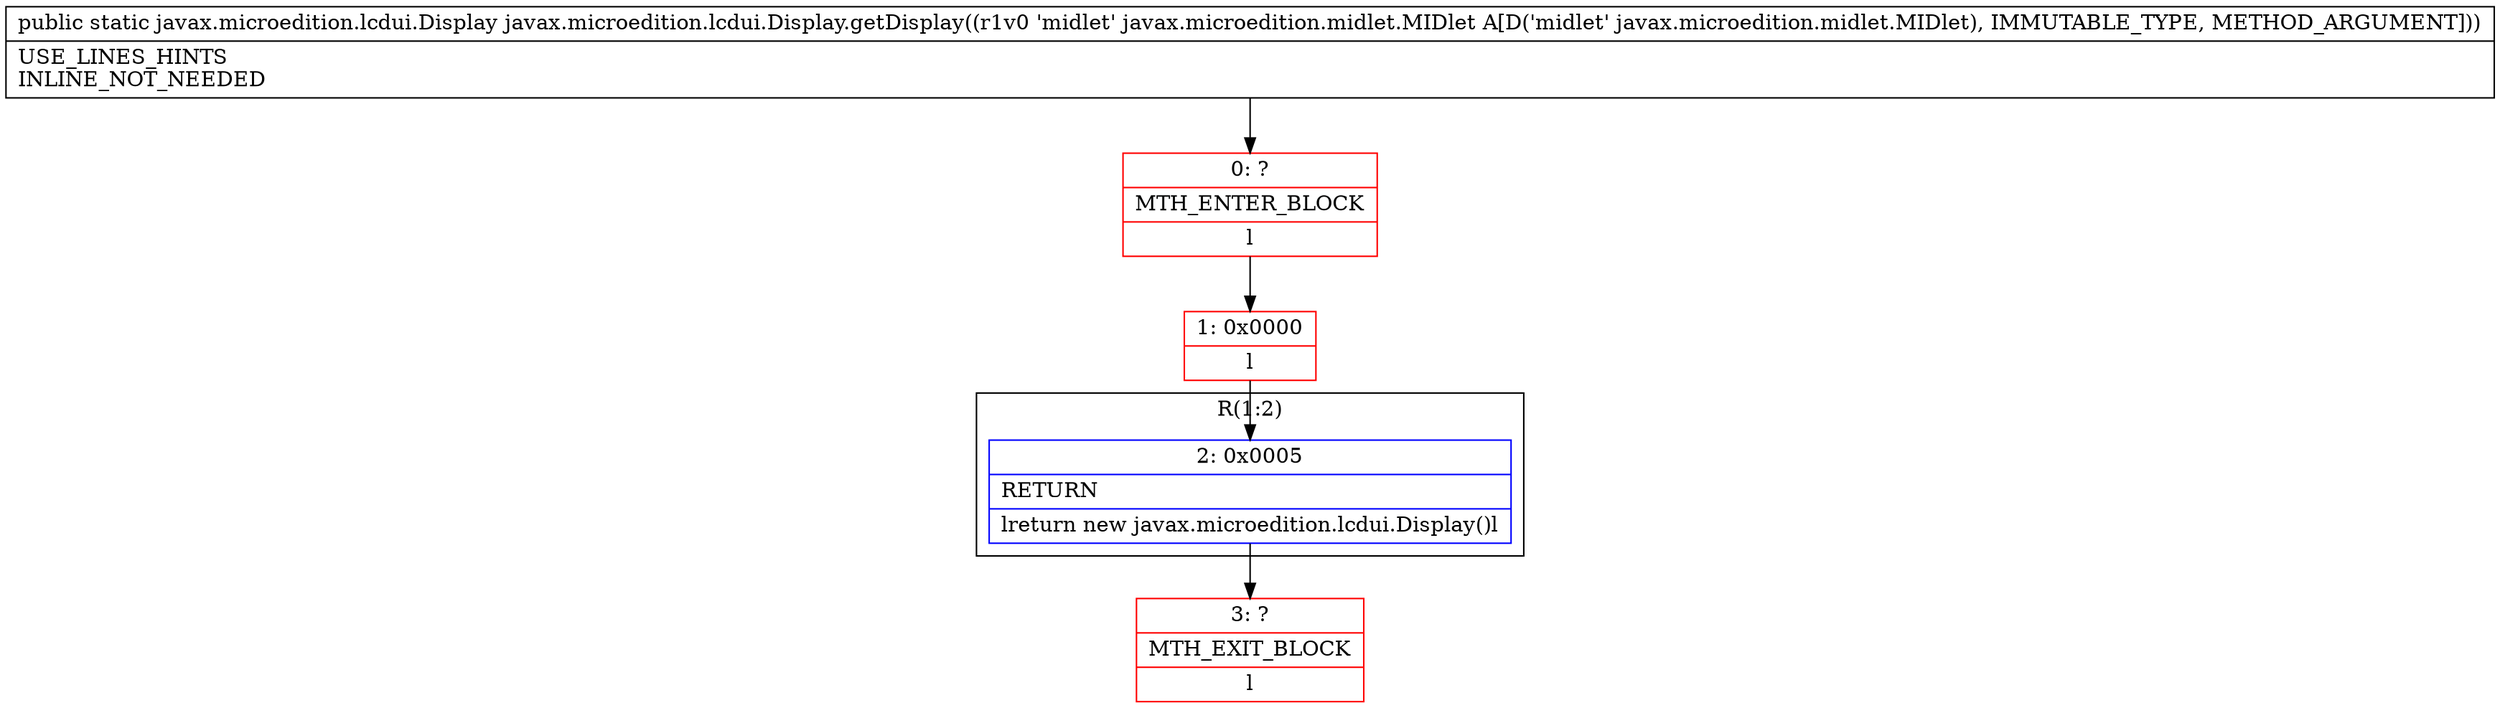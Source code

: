 digraph "CFG forjavax.microedition.lcdui.Display.getDisplay(Ljavax\/microedition\/midlet\/MIDlet;)Ljavax\/microedition\/lcdui\/Display;" {
subgraph cluster_Region_1096701231 {
label = "R(1:2)";
node [shape=record,color=blue];
Node_2 [shape=record,label="{2\:\ 0x0005|RETURN\l|lreturn new javax.microedition.lcdui.Display()l}"];
}
Node_0 [shape=record,color=red,label="{0\:\ ?|MTH_ENTER_BLOCK\l|l}"];
Node_1 [shape=record,color=red,label="{1\:\ 0x0000|l}"];
Node_3 [shape=record,color=red,label="{3\:\ ?|MTH_EXIT_BLOCK\l|l}"];
MethodNode[shape=record,label="{public static javax.microedition.lcdui.Display javax.microedition.lcdui.Display.getDisplay((r1v0 'midlet' javax.microedition.midlet.MIDlet A[D('midlet' javax.microedition.midlet.MIDlet), IMMUTABLE_TYPE, METHOD_ARGUMENT]))  | USE_LINES_HINTS\lINLINE_NOT_NEEDED\l}"];
MethodNode -> Node_0;
Node_2 -> Node_3;
Node_0 -> Node_1;
Node_1 -> Node_2;
}


